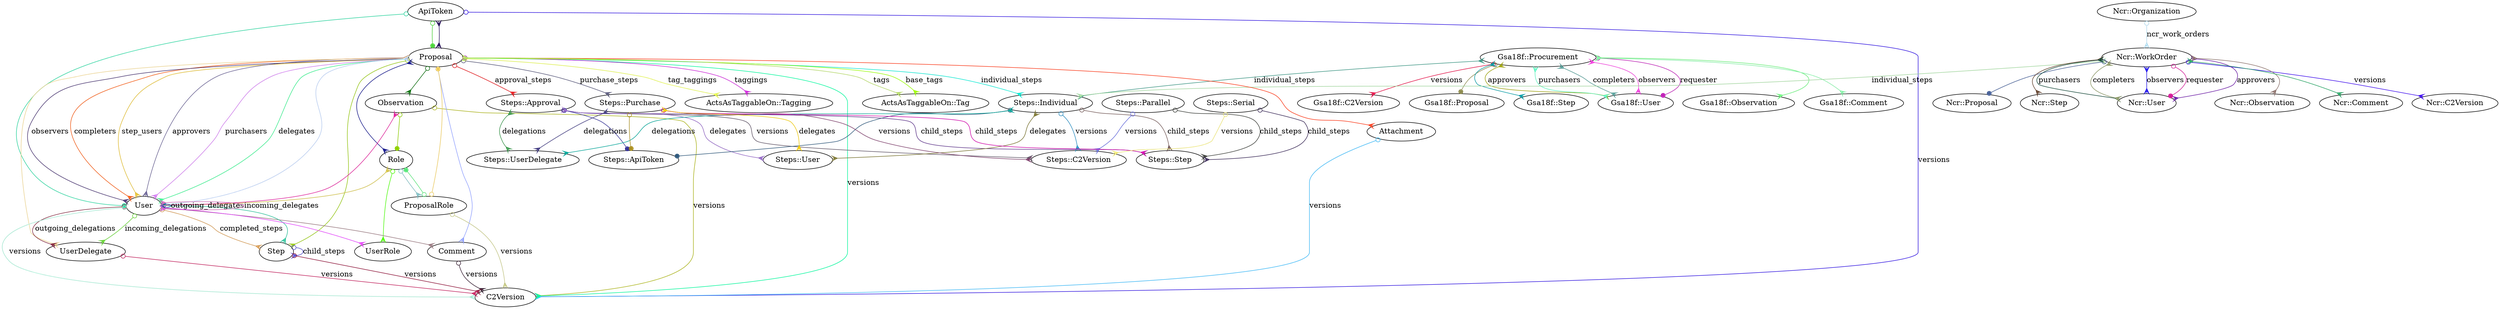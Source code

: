 digraph models_diagram {
	graph[overlap=false, splines=true, bgcolor="none"]
	"ApiToken" []
	"Attachment" []
	"Comment" []
	"Gsa18f::Procurement" []
	"Ncr::Organization" []
	"Ncr::WorkOrder" []
	"Observation" []
	"Proposal" []
	"ProposalRole" []
	"Role" []
	"Step" []
	"Steps::Approval" []
	"Steps::Individual" []
	"Steps::Parallel" []
	"Steps::Purchase" []
	"Steps::Serial" []
	"User" []
	"UserDelegate" []
	"UserRole" []
	"ApiToken" -> "C2Version" [label="versions", arrowtail=odot, arrowhead=crow, dir=both color="#2C0FE0"]
	"ApiToken" -> "Proposal" [arrowtail=odot, arrowhead=dot, dir=both color="#4CD03A"]
	"ApiToken" -> "User" [arrowtail=odot, arrowhead=dot, dir=both color="#29D39D"]
	"Attachment" -> "C2Version" [label="versions", arrowtail=odot, arrowhead=crow, dir=both color="#3CB8F6"]
	"Comment" -> "C2Version" [label="versions", arrowtail=odot, arrowhead=crow, dir=both color="#331B2F"]
	"Gsa18f::Procurement" -> "Gsa18f::C2Version" [label="versions", arrowtail=odot, arrowhead=crow, dir=both color="#DE0C42"]
	"Gsa18f::Procurement" -> "Gsa18f::Proposal" [arrowtail=odot, arrowhead=dot, dir=both color="#8B894E"]
	"Gsa18f::Procurement" -> "Gsa18f::Step" [arrowtail=crow, arrowhead=crow, dir=both color="#0296A0"]
	"Gsa18f::Procurement" -> "Steps::Individual" [label="individual_steps", arrowtail=crow, arrowhead=crow, dir=both color="#3B9583"]
	"Gsa18f::Procurement" -> "Gsa18f::User" [label="approvers", arrowtail=crow, arrowhead=crow, dir=both color="#9B9F08"]
	"Gsa18f::Procurement" -> "Gsa18f::User" [label="purchasers", arrowtail=crow, arrowhead=crow, dir=both color="#5EF3BE"]
	"Gsa18f::Procurement" -> "Gsa18f::User" [label="completers", arrowtail=crow, arrowhead=crow, dir=both color="#509791"]
	"Gsa18f::Procurement" -> "Gsa18f::Observation" [arrowtail=crow, arrowhead=crow, dir=both color="#66ED77"]
	"Gsa18f::Procurement" -> "Gsa18f::User" [label="observers", arrowtail=crow, arrowhead=crow, dir=both color="#EA3AD5"]
	"Gsa18f::Procurement" -> "Gsa18f::Comment" [arrowtail=crow, arrowhead=crow, dir=both color="#84EDA5"]
	"Gsa18f::Procurement" -> "Gsa18f::User" [label="requester", arrowtail=odot, arrowhead=dot, dir=both color="#BB1EB3"]
	"Ncr::Organization" -> "Ncr::WorkOrder" [label="ncr_work_orders", arrowtail=odot, arrowhead=crow, dir=both color="#AFD8EC"]
	"Ncr::WorkOrder" -> "Ncr::C2Version" [label="versions", arrowtail=odot, arrowhead=crow, dir=both color="#3B09EC"]
	"Ncr::WorkOrder" -> "Ncr::Proposal" [arrowtail=odot, arrowhead=dot, dir=both color="#455E94"]
	"Ncr::WorkOrder" -> "Ncr::Step" [arrowtail=crow, arrowhead=crow, dir=both color="#5E3E29"]
	"Ncr::WorkOrder" -> "Steps::Individual" [label="individual_steps", arrowtail=crow, arrowhead=crow, dir=both color="#A1D69D"]
	"Ncr::WorkOrder" -> "Ncr::User" [label="approvers", arrowtail=crow, arrowhead=crow, dir=both color="#6617A1"]
	"Ncr::WorkOrder" -> "Ncr::User" [label="purchasers", arrowtail=crow, arrowhead=crow, dir=both color="#164839"]
	"Ncr::WorkOrder" -> "Ncr::User" [label="completers", arrowtail=crow, arrowhead=crow, dir=both color="#889463"]
	"Ncr::WorkOrder" -> "Ncr::Observation" [arrowtail=crow, arrowhead=crow, dir=both color="#896F69"]
	"Ncr::WorkOrder" -> "Ncr::User" [label="observers", arrowtail=crow, arrowhead=crow, dir=both color="#1E12E7"]
	"Ncr::WorkOrder" -> "Ncr::Comment" [arrowtail=crow, arrowhead=crow, dir=both color="#26A162"]
	"Ncr::WorkOrder" -> "Ncr::User" [label="requester", arrowtail=odot, arrowhead=dot, dir=both color="#D11A95"]
	"Observation" -> "C2Version" [label="versions", arrowtail=odot, arrowhead=crow, dir=both color="#A9B218"]
	"Observation" -> "Role" [arrowtail=odot, arrowhead=dot, dir=both color="#8BCB01"]
	"Proposal" -> "C2Version" [label="versions", arrowtail=odot, arrowhead=crow, dir=both color="#00F79B"]
	"Proposal" -> "ActsAsTaggableOn::Tagging" [label="taggings", arrowtail=odot, arrowhead=crow, dir=both color="#C923D4"]
	"Proposal" -> "ActsAsTaggableOn::Tag" [label="base_tags", arrowtail=crow, arrowhead=crow, dir=both color="#98FB02"]
	"Proposal" -> "ActsAsTaggableOn::Tagging" [label="tag_taggings", arrowtail=odot, arrowhead=crow, dir=both color="#DDEF4A"]
	"Proposal" -> "ActsAsTaggableOn::Tag" [label="tags", arrowtail=crow, arrowhead=crow, dir=both color="#B2D665"]
	"Proposal" -> "Step" [arrowtail=odot, arrowhead=crow, dir=both color="#92C40F"]
	"Proposal" -> "Steps::Individual" [label="individual_steps", arrowtail=odot, arrowhead=crow, dir=both color="#08E6D0"]
	"Proposal" -> "Steps::Approval" [label="approval_steps", arrowtail=odot, arrowhead=crow, dir=both color="#E0161A"]
	"Proposal" -> "Steps::Purchase" [label="purchase_steps", arrowtail=odot, arrowhead=crow, dir=both color="#535375"]
	"Proposal" -> "User" [label="step_users", arrowtail=crow, arrowhead=crow, dir=both color="#DEBA2E"]
	"Proposal" -> "User" [label="approvers", arrowtail=crow, arrowhead=crow, dir=both color="#665F90"]
	"Proposal" -> "User" [label="purchasers", arrowtail=crow, arrowhead=crow, dir=both color="#CD79EB"]
	"Proposal" -> "User" [label="completers", arrowtail=crow, arrowhead=crow, dir=both color="#F15812"]
	"Proposal" -> "ApiToken" [arrowtail=crow, arrowhead=crow, dir=both color="#240D57"]
	"Proposal" -> "Attachment" [arrowtail=odot, arrowhead=crow, dir=both color="#FB3A1A"]
	"Proposal" -> "UserDelegate" [arrowtail=crow, arrowhead=crow, dir=both color="#EBD390"]
	"Proposal" -> "Comment" [arrowtail=odot, arrowhead=crow, dir=both color="#90A0FE"]
	"Proposal" -> "User" [label="delegates", arrowtail=crow, arrowhead=crow, dir=both color="#35EC8A"]
	"Proposal" -> "Observation" [arrowtail=odot, arrowhead=crow, dir=both color="#076909"]
	"Proposal" -> "User" [label="observers", arrowtail=crow, arrowhead=crow, dir=both color="#45316D"]
	"ProposalRole" -> "C2Version" [label="versions", arrowtail=odot, arrowhead=crow, dir=both color="#C2C583"]
	"ProposalRole" -> "Proposal" [arrowtail=odot, arrowhead=dot, dir=both color="#EBC95D"]
	"ProposalRole" -> "Role" [arrowtail=odot, arrowhead=dot, dir=both color="#59E379"]
	"Role" -> "ProposalRole" [arrowtail=odot, arrowhead=crow, dir=both color="#7BB8BD"]
	"Role" -> "Proposal" [arrowtail=crow, arrowhead=crow, dir=both color="#0F1286"]
	"Role" -> "UserRole" [arrowtail=odot, arrowhead=crow, dir=both color="#4AFA07"]
	"Role" -> "User" [arrowtail=crow, arrowhead=crow, dir=both color="#CCBC43"]
	"Step" -> "C2Version" [label="versions", arrowtail=odot, arrowhead=crow, dir=both color="#8A0F35"]
	"Step" -> "Step" [label="child_steps", arrowtail=odot, arrowhead=crow, dir=both color="#524BC9"]
	"Steps::Approval" -> "Steps::C2Version" [label="versions", arrowtail=odot, arrowhead=crow, dir=both color="#5C5163"]
	"Steps::Approval" -> "Steps::Step" [label="child_steps", arrowtail=odot, arrowhead=crow, dir=both color="#5D3489"]
	"Steps::Approval" -> "Steps::ApiToken" [arrowtail=odot, arrowhead=dot, dir=both color="#343295"]
	"Steps::Approval" -> "Steps::UserDelegate" [label="delegations", arrowtail=crow, arrowhead=crow, dir=both color="#369248"]
	"Steps::Approval" -> "Steps::User" [label="delegates", arrowtail=crow, arrowhead=crow, dir=both color="#8F63C1"]
	"Steps::Individual" -> "Steps::C2Version" [label="versions", arrowtail=odot, arrowhead=crow, dir=both color="#278BBF"]
	"Steps::Individual" -> "Steps::Step" [label="child_steps", arrowtail=odot, arrowhead=crow, dir=both color="#745A58"]
	"Steps::Individual" -> "Steps::ApiToken" [arrowtail=odot, arrowhead=dot, dir=both color="#2E577A"]
	"Steps::Individual" -> "Steps::UserDelegate" [label="delegations", arrowtail=crow, arrowhead=crow, dir=both color="#03A396"]
	"Steps::Individual" -> "Steps::User" [label="delegates", arrowtail=crow, arrowhead=crow, dir=both color="#77712E"]
	"Steps::Parallel" -> "Steps::C2Version" [label="versions", arrowtail=odot, arrowhead=crow, dir=both color="#646ADB"]
	"Steps::Parallel" -> "Steps::Step" [label="child_steps", arrowtail=odot, arrowhead=crow, dir=both color="#3A3D38"]
	"Steps::Purchase" -> "Steps::C2Version" [label="versions", arrowtail=odot, arrowhead=crow, dir=both color="#7B3D69"]
	"Steps::Purchase" -> "Steps::Step" [label="child_steps", arrowtail=odot, arrowhead=crow, dir=both color="#CE04A8"]
	"Steps::Purchase" -> "Steps::ApiToken" [arrowtail=odot, arrowhead=dot, dir=both color="#A78C20"]
	"Steps::Purchase" -> "Steps::UserDelegate" [label="delegations", arrowtail=crow, arrowhead=crow, dir=both color="#3F397E"]
	"Steps::Purchase" -> "Steps::User" [label="delegates", arrowtail=crow, arrowhead=crow, dir=both color="#EDC80B"]
	"Steps::Serial" -> "Steps::C2Version" [label="versions", arrowtail=odot, arrowhead=crow, dir=both color="#EBE475"]
	"Steps::Serial" -> "Steps::Step" [label="child_steps", arrowtail=odot, arrowhead=crow, dir=both color="#372654"]
	"User" -> "C2Version" [label="versions", arrowtail=odot, arrowhead=crow, dir=both color="#A1E8D0"]
	"User" -> "Step" [arrowtail=odot, arrowhead=crow, dir=both color="#2BBF97"]
	"User" -> "Comment" [arrowtail=odot, arrowhead=crow, dir=both color="#94747B"]
	"User" -> "Observation" [arrowtail=odot, arrowhead=crow, dir=both color="#DC1E97"]
	"User" -> "UserRole" [arrowtail=odot, arrowhead=crow, dir=both color="#DF3FF9"]
	"User" -> "Proposal" [arrowtail=odot, arrowhead=crow, dir=both color="#B6CBF0"]
	"User" -> "UserDelegate" [label="outgoing_delegations", arrowtail=odot, arrowhead=crow, dir=both color="#832941"]
	"User" -> "User" [label="outgoing_delegates", arrowtail=crow, arrowhead=crow, dir=both color="#0F659C"]
	"User" -> "UserDelegate" [label="incoming_delegations", arrowtail=odot, arrowhead=crow, dir=both color="#63D032"]
	"User" -> "User" [label="incoming_delegates", arrowtail=crow, arrowhead=crow, dir=both color="#CC6AB4"]
	"User" -> "Step" [label="completed_steps", arrowtail=odot, arrowhead=crow, dir=both color="#CF954F"]
	"UserDelegate" -> "C2Version" [label="versions", arrowtail=odot, arrowhead=crow, dir=both color="#C11F5B"]
}
